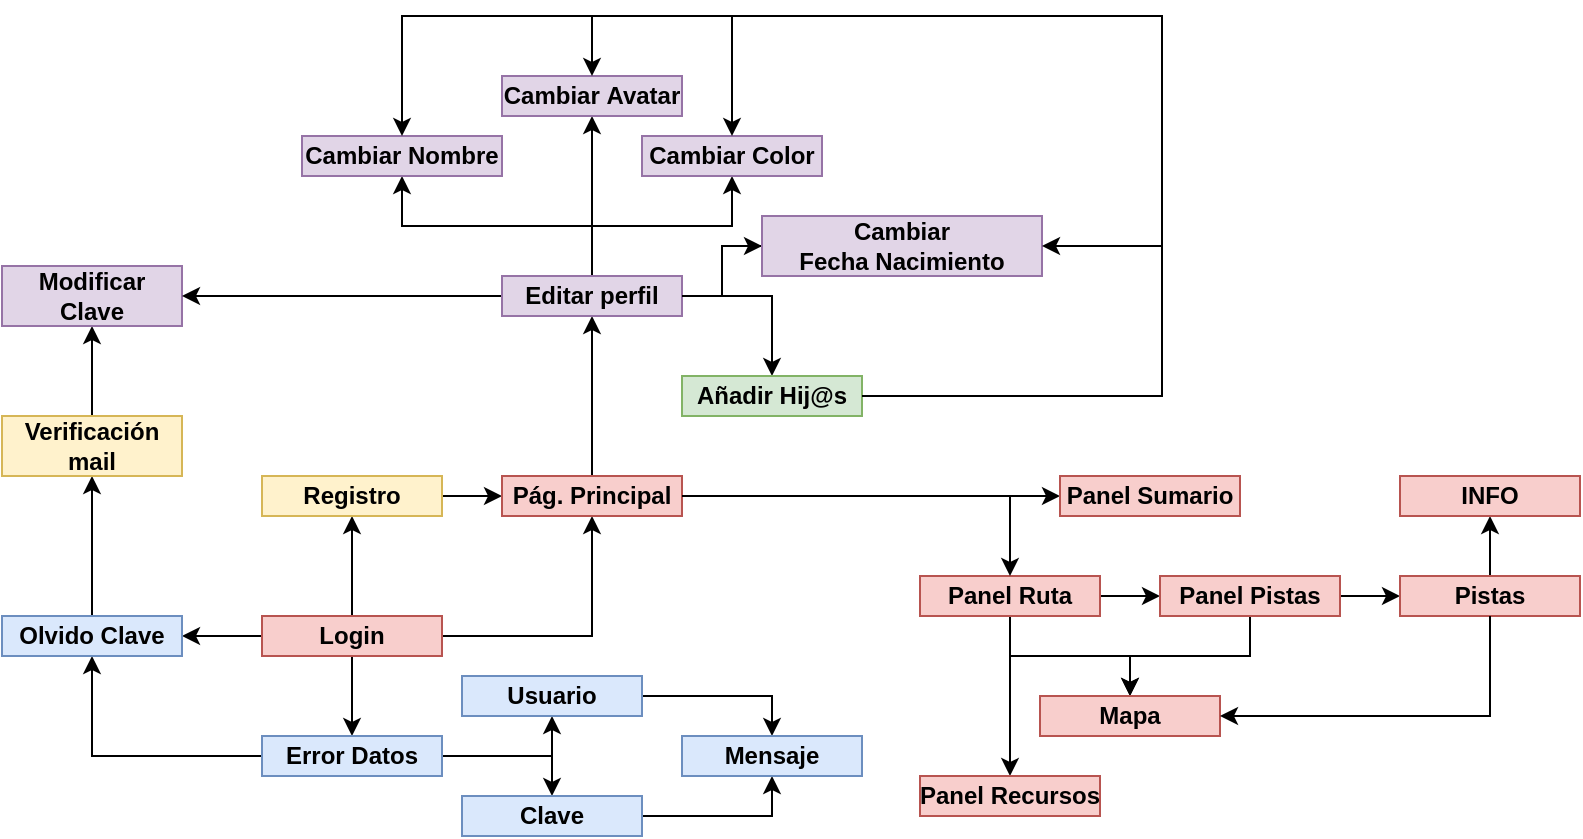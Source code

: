 <mxfile version="20.8.20" type="github">
  <diagram id="yPxyJZ8AM_hMuL3Unpa9" name="gitflow">
    <mxGraphModel dx="734" dy="1538" grid="1" gridSize="10" guides="1" tooltips="1" connect="1" arrows="1" fold="1" page="1" pageScale="1" pageWidth="850" pageHeight="1100" math="0" shadow="0">
      <root>
        <mxCell id="0" />
        <mxCell id="1" parent="0" />
        <mxCell id="5Rih-MG8HyRaD6ZimhWQ-180" value="" style="edgeStyle=orthogonalEdgeStyle;rounded=0;orthogonalLoop=1;jettySize=auto;html=1;" edge="1" parent="1" source="7" target="5Rih-MG8HyRaD6ZimhWQ-178">
          <mxGeometry relative="1" as="geometry" />
        </mxCell>
        <mxCell id="5Rih-MG8HyRaD6ZimhWQ-184" value="" style="edgeStyle=orthogonalEdgeStyle;rounded=0;orthogonalLoop=1;jettySize=auto;html=1;" edge="1" parent="1" source="7" target="5Rih-MG8HyRaD6ZimhWQ-179">
          <mxGeometry relative="1" as="geometry" />
        </mxCell>
        <mxCell id="5Rih-MG8HyRaD6ZimhWQ-187" value="" style="edgeStyle=orthogonalEdgeStyle;rounded=0;orthogonalLoop=1;jettySize=auto;html=1;" edge="1" parent="1" source="7" target="5Rih-MG8HyRaD6ZimhWQ-185">
          <mxGeometry relative="1" as="geometry" />
        </mxCell>
        <mxCell id="5Rih-MG8HyRaD6ZimhWQ-202" value="" style="edgeStyle=orthogonalEdgeStyle;rounded=0;orthogonalLoop=1;jettySize=auto;html=1;" edge="1" parent="1" source="7" target="5Rih-MG8HyRaD6ZimhWQ-201">
          <mxGeometry relative="1" as="geometry" />
        </mxCell>
        <mxCell id="7" value="&lt;b&gt;Login&lt;/b&gt;" style="text;html=1;strokeColor=#b85450;fillColor=#f8cecc;align=center;verticalAlign=middle;whiteSpace=wrap;rounded=0;" parent="1" vertex="1">
          <mxGeometry x="210" y="200" width="90" height="20" as="geometry" />
        </mxCell>
        <mxCell id="5Rih-MG8HyRaD6ZimhWQ-186" value="" style="edgeStyle=orthogonalEdgeStyle;rounded=0;orthogonalLoop=1;jettySize=auto;html=1;" edge="1" parent="1" source="5Rih-MG8HyRaD6ZimhWQ-178" target="5Rih-MG8HyRaD6ZimhWQ-179">
          <mxGeometry relative="1" as="geometry" />
        </mxCell>
        <mxCell id="5Rih-MG8HyRaD6ZimhWQ-178" value="&lt;b&gt;Registro&lt;/b&gt;" style="text;html=1;strokeColor=#d6b656;fillColor=#fff2cc;align=center;verticalAlign=middle;whiteSpace=wrap;rounded=0;" vertex="1" parent="1">
          <mxGeometry x="210" y="130" width="90" height="20" as="geometry" />
        </mxCell>
        <mxCell id="5Rih-MG8HyRaD6ZimhWQ-209" value="" style="edgeStyle=orthogonalEdgeStyle;rounded=0;orthogonalLoop=1;jettySize=auto;html=1;" edge="1" parent="1" source="5Rih-MG8HyRaD6ZimhWQ-179" target="5Rih-MG8HyRaD6ZimhWQ-208">
          <mxGeometry relative="1" as="geometry" />
        </mxCell>
        <mxCell id="5Rih-MG8HyRaD6ZimhWQ-234" value="" style="edgeStyle=orthogonalEdgeStyle;rounded=0;orthogonalLoop=1;jettySize=auto;html=1;" edge="1" parent="1" source="5Rih-MG8HyRaD6ZimhWQ-179" target="5Rih-MG8HyRaD6ZimhWQ-227">
          <mxGeometry relative="1" as="geometry" />
        </mxCell>
        <mxCell id="5Rih-MG8HyRaD6ZimhWQ-179" value="&lt;b&gt;Pág. Principal&lt;/b&gt;" style="text;html=1;strokeColor=#b85450;fillColor=#f8cecc;align=center;verticalAlign=middle;whiteSpace=wrap;rounded=0;" vertex="1" parent="1">
          <mxGeometry x="330" y="130" width="90" height="20" as="geometry" />
        </mxCell>
        <mxCell id="5Rih-MG8HyRaD6ZimhWQ-196" value="" style="edgeStyle=orthogonalEdgeStyle;rounded=0;orthogonalLoop=1;jettySize=auto;html=1;" edge="1" parent="1" source="5Rih-MG8HyRaD6ZimhWQ-185" target="5Rih-MG8HyRaD6ZimhWQ-192">
          <mxGeometry relative="1" as="geometry" />
        </mxCell>
        <mxCell id="5Rih-MG8HyRaD6ZimhWQ-197" value="" style="edgeStyle=orthogonalEdgeStyle;rounded=0;orthogonalLoop=1;jettySize=auto;html=1;" edge="1" parent="1" source="5Rih-MG8HyRaD6ZimhWQ-185" target="5Rih-MG8HyRaD6ZimhWQ-188">
          <mxGeometry relative="1" as="geometry" />
        </mxCell>
        <mxCell id="5Rih-MG8HyRaD6ZimhWQ-205" value="" style="edgeStyle=orthogonalEdgeStyle;rounded=0;orthogonalLoop=1;jettySize=auto;html=1;" edge="1" parent="1" source="5Rih-MG8HyRaD6ZimhWQ-185" target="5Rih-MG8HyRaD6ZimhWQ-201">
          <mxGeometry relative="1" as="geometry" />
        </mxCell>
        <mxCell id="5Rih-MG8HyRaD6ZimhWQ-185" value="&lt;b&gt;Error Datos&lt;/b&gt;" style="text;html=1;strokeColor=#6c8ebf;fillColor=#dae8fc;align=center;verticalAlign=middle;whiteSpace=wrap;rounded=0;" vertex="1" parent="1">
          <mxGeometry x="210" y="260" width="90" height="20" as="geometry" />
        </mxCell>
        <mxCell id="5Rih-MG8HyRaD6ZimhWQ-199" value="" style="edgeStyle=orthogonalEdgeStyle;rounded=0;orthogonalLoop=1;jettySize=auto;html=1;" edge="1" parent="1" source="5Rih-MG8HyRaD6ZimhWQ-188" target="5Rih-MG8HyRaD6ZimhWQ-198">
          <mxGeometry relative="1" as="geometry" />
        </mxCell>
        <mxCell id="5Rih-MG8HyRaD6ZimhWQ-188" value="&lt;b&gt;Usuario&lt;/b&gt;" style="text;html=1;strokeColor=#6c8ebf;fillColor=#dae8fc;align=center;verticalAlign=middle;whiteSpace=wrap;rounded=0;" vertex="1" parent="1">
          <mxGeometry x="310" y="230" width="90" height="20" as="geometry" />
        </mxCell>
        <mxCell id="5Rih-MG8HyRaD6ZimhWQ-200" value="" style="edgeStyle=orthogonalEdgeStyle;rounded=0;orthogonalLoop=1;jettySize=auto;html=1;" edge="1" parent="1" source="5Rih-MG8HyRaD6ZimhWQ-192" target="5Rih-MG8HyRaD6ZimhWQ-198">
          <mxGeometry relative="1" as="geometry" />
        </mxCell>
        <mxCell id="5Rih-MG8HyRaD6ZimhWQ-192" value="&lt;b&gt;Clave&lt;/b&gt;" style="text;html=1;strokeColor=#6c8ebf;fillColor=#dae8fc;align=center;verticalAlign=middle;whiteSpace=wrap;rounded=0;" vertex="1" parent="1">
          <mxGeometry x="310" y="290" width="90" height="20" as="geometry" />
        </mxCell>
        <mxCell id="5Rih-MG8HyRaD6ZimhWQ-198" value="&lt;b&gt;Mensaje&lt;/b&gt;" style="text;html=1;strokeColor=#6c8ebf;fillColor=#dae8fc;align=center;verticalAlign=middle;whiteSpace=wrap;rounded=0;" vertex="1" parent="1">
          <mxGeometry x="420" y="260" width="90" height="20" as="geometry" />
        </mxCell>
        <mxCell id="5Rih-MG8HyRaD6ZimhWQ-204" value="" style="edgeStyle=orthogonalEdgeStyle;rounded=0;orthogonalLoop=1;jettySize=auto;html=1;" edge="1" parent="1" source="5Rih-MG8HyRaD6ZimhWQ-201" target="5Rih-MG8HyRaD6ZimhWQ-203">
          <mxGeometry relative="1" as="geometry" />
        </mxCell>
        <mxCell id="5Rih-MG8HyRaD6ZimhWQ-201" value="&lt;b&gt;Olvido Clave&lt;/b&gt;" style="text;html=1;strokeColor=#6c8ebf;fillColor=#dae8fc;align=center;verticalAlign=middle;whiteSpace=wrap;rounded=0;" vertex="1" parent="1">
          <mxGeometry x="80" y="200" width="90" height="20" as="geometry" />
        </mxCell>
        <mxCell id="5Rih-MG8HyRaD6ZimhWQ-207" value="" style="edgeStyle=orthogonalEdgeStyle;rounded=0;orthogonalLoop=1;jettySize=auto;html=1;" edge="1" parent="1" source="5Rih-MG8HyRaD6ZimhWQ-203" target="5Rih-MG8HyRaD6ZimhWQ-206">
          <mxGeometry relative="1" as="geometry" />
        </mxCell>
        <mxCell id="5Rih-MG8HyRaD6ZimhWQ-203" value="&lt;b&gt;Verificación mail&lt;/b&gt;" style="text;html=1;strokeColor=#d6b656;fillColor=#fff2cc;align=center;verticalAlign=middle;whiteSpace=wrap;rounded=0;" vertex="1" parent="1">
          <mxGeometry x="80" y="100" width="90" height="30" as="geometry" />
        </mxCell>
        <mxCell id="5Rih-MG8HyRaD6ZimhWQ-206" value="&lt;b&gt;Modificar&lt;br&gt;Clave&lt;br&gt;&lt;/b&gt;" style="text;html=1;strokeColor=#9673a6;fillColor=#e1d5e7;align=center;verticalAlign=middle;whiteSpace=wrap;rounded=0;" vertex="1" parent="1">
          <mxGeometry x="80" y="25" width="90" height="30" as="geometry" />
        </mxCell>
        <mxCell id="5Rih-MG8HyRaD6ZimhWQ-210" value="" style="edgeStyle=orthogonalEdgeStyle;rounded=0;orthogonalLoop=1;jettySize=auto;html=1;" edge="1" parent="1" source="5Rih-MG8HyRaD6ZimhWQ-208" target="5Rih-MG8HyRaD6ZimhWQ-206">
          <mxGeometry relative="1" as="geometry" />
        </mxCell>
        <mxCell id="5Rih-MG8HyRaD6ZimhWQ-212" value="" style="edgeStyle=orthogonalEdgeStyle;rounded=0;orthogonalLoop=1;jettySize=auto;html=1;" edge="1" parent="1" source="5Rih-MG8HyRaD6ZimhWQ-208" target="5Rih-MG8HyRaD6ZimhWQ-211">
          <mxGeometry relative="1" as="geometry" />
        </mxCell>
        <mxCell id="5Rih-MG8HyRaD6ZimhWQ-214" value="" style="edgeStyle=orthogonalEdgeStyle;rounded=0;orthogonalLoop=1;jettySize=auto;html=1;" edge="1" parent="1" source="5Rih-MG8HyRaD6ZimhWQ-208" target="5Rih-MG8HyRaD6ZimhWQ-213">
          <mxGeometry relative="1" as="geometry" />
        </mxCell>
        <mxCell id="5Rih-MG8HyRaD6ZimhWQ-216" value="" style="edgeStyle=orthogonalEdgeStyle;rounded=0;orthogonalLoop=1;jettySize=auto;html=1;" edge="1" parent="1" source="5Rih-MG8HyRaD6ZimhWQ-208" target="5Rih-MG8HyRaD6ZimhWQ-215">
          <mxGeometry relative="1" as="geometry" />
        </mxCell>
        <mxCell id="5Rih-MG8HyRaD6ZimhWQ-218" value="" style="edgeStyle=orthogonalEdgeStyle;rounded=0;orthogonalLoop=1;jettySize=auto;html=1;startArrow=none;exitX=1;exitY=0.5;exitDx=0;exitDy=0;" edge="1" parent="1" source="5Rih-MG8HyRaD6ZimhWQ-208" target="5Rih-MG8HyRaD6ZimhWQ-217">
          <mxGeometry relative="1" as="geometry" />
        </mxCell>
        <mxCell id="5Rih-MG8HyRaD6ZimhWQ-222" value="" style="edgeStyle=orthogonalEdgeStyle;rounded=0;orthogonalLoop=1;jettySize=auto;html=1;" edge="1" parent="1" source="5Rih-MG8HyRaD6ZimhWQ-208" target="5Rih-MG8HyRaD6ZimhWQ-219">
          <mxGeometry relative="1" as="geometry" />
        </mxCell>
        <mxCell id="5Rih-MG8HyRaD6ZimhWQ-208" value="&lt;b&gt;Editar perfil&lt;/b&gt;" style="text;html=1;strokeColor=#9673a6;fillColor=#e1d5e7;align=center;verticalAlign=middle;whiteSpace=wrap;rounded=0;" vertex="1" parent="1">
          <mxGeometry x="330" y="30" width="90" height="20" as="geometry" />
        </mxCell>
        <mxCell id="5Rih-MG8HyRaD6ZimhWQ-211" value="&lt;b&gt;Cambiar Nombre&lt;/b&gt;" style="text;html=1;strokeColor=#9673a6;fillColor=#e1d5e7;align=center;verticalAlign=middle;whiteSpace=wrap;rounded=0;" vertex="1" parent="1">
          <mxGeometry x="230" y="-40" width="100" height="20" as="geometry" />
        </mxCell>
        <mxCell id="5Rih-MG8HyRaD6ZimhWQ-213" value="&lt;span style=&quot;font-size: 12px;&quot;&gt;&lt;b&gt;Cambiar&lt;/b&gt;&lt;/span&gt;&lt;b&gt;&amp;nbsp;Avatar&lt;/b&gt;" style="text;html=1;strokeColor=#9673a6;fillColor=#e1d5e7;align=center;verticalAlign=middle;whiteSpace=wrap;rounded=0;" vertex="1" parent="1">
          <mxGeometry x="330" y="-70" width="90" height="20" as="geometry" />
        </mxCell>
        <mxCell id="5Rih-MG8HyRaD6ZimhWQ-215" value="&lt;span style=&quot;font-size: 12px;&quot;&gt;&lt;b&gt;Cambiar&lt;/b&gt;&lt;/span&gt;&lt;b&gt;&amp;nbsp;Color&lt;/b&gt;" style="text;html=1;strokeColor=#9673a6;fillColor=#e1d5e7;align=center;verticalAlign=middle;whiteSpace=wrap;rounded=0;" vertex="1" parent="1">
          <mxGeometry x="400" y="-40" width="90" height="20" as="geometry" />
        </mxCell>
        <mxCell id="5Rih-MG8HyRaD6ZimhWQ-217" value="&lt;b&gt;Añadir Hij@s&lt;/b&gt;" style="text;html=1;strokeColor=#82b366;fillColor=#d5e8d4;align=center;verticalAlign=middle;whiteSpace=wrap;rounded=0;" vertex="1" parent="1">
          <mxGeometry x="420" y="80" width="90" height="20" as="geometry" />
        </mxCell>
        <mxCell id="5Rih-MG8HyRaD6ZimhWQ-221" value="" style="edgeStyle=orthogonalEdgeStyle;rounded=0;orthogonalLoop=1;jettySize=auto;html=1;endArrow=none;" edge="1" parent="1" source="5Rih-MG8HyRaD6ZimhWQ-208" target="5Rih-MG8HyRaD6ZimhWQ-219">
          <mxGeometry relative="1" as="geometry">
            <mxPoint x="420" y="40" as="sourcePoint" />
            <mxPoint x="635" y="110" as="targetPoint" />
          </mxGeometry>
        </mxCell>
        <mxCell id="5Rih-MG8HyRaD6ZimhWQ-219" value="&lt;b&gt;Cambiar &lt;br&gt;Fecha Nacimiento&lt;/b&gt;" style="text;html=1;strokeColor=#9673a6;fillColor=#e1d5e7;align=center;verticalAlign=middle;whiteSpace=wrap;rounded=0;" vertex="1" parent="1">
          <mxGeometry x="460" width="140" height="30" as="geometry" />
        </mxCell>
        <mxCell id="5Rih-MG8HyRaD6ZimhWQ-223" value="" style="endArrow=classic;html=1;rounded=0;exitX=1;exitY=0.5;exitDx=0;exitDy=0;entryX=1;entryY=0.5;entryDx=0;entryDy=0;" edge="1" parent="1" source="5Rih-MG8HyRaD6ZimhWQ-217" target="5Rih-MG8HyRaD6ZimhWQ-219">
          <mxGeometry width="50" height="50" relative="1" as="geometry">
            <mxPoint x="320" y="150" as="sourcePoint" />
            <mxPoint x="370" y="100" as="targetPoint" />
            <Array as="points">
              <mxPoint x="660" y="90" />
              <mxPoint x="660" y="15" />
            </Array>
          </mxGeometry>
        </mxCell>
        <mxCell id="5Rih-MG8HyRaD6ZimhWQ-224" value="" style="endArrow=classic;html=1;rounded=0;exitX=1;exitY=0.5;exitDx=0;exitDy=0;entryX=0.5;entryY=0;entryDx=0;entryDy=0;" edge="1" parent="1" source="5Rih-MG8HyRaD6ZimhWQ-217" target="5Rih-MG8HyRaD6ZimhWQ-211">
          <mxGeometry width="50" height="50" relative="1" as="geometry">
            <mxPoint x="520" y="100" as="sourcePoint" />
            <mxPoint x="270" y="-100" as="targetPoint" />
            <Array as="points">
              <mxPoint x="660" y="90" />
              <mxPoint x="660" y="-100" />
              <mxPoint x="470" y="-100" />
              <mxPoint x="280" y="-100" />
            </Array>
          </mxGeometry>
        </mxCell>
        <mxCell id="5Rih-MG8HyRaD6ZimhWQ-225" value="" style="endArrow=classic;html=1;rounded=0;entryX=0.5;entryY=0;entryDx=0;entryDy=0;" edge="1" parent="1" target="5Rih-MG8HyRaD6ZimhWQ-213">
          <mxGeometry width="50" height="50" relative="1" as="geometry">
            <mxPoint x="375" y="-100" as="sourcePoint" />
            <mxPoint x="370" y="100" as="targetPoint" />
          </mxGeometry>
        </mxCell>
        <mxCell id="5Rih-MG8HyRaD6ZimhWQ-226" value="" style="endArrow=classic;html=1;rounded=0;entryX=0.5;entryY=0;entryDx=0;entryDy=0;" edge="1" parent="1" target="5Rih-MG8HyRaD6ZimhWQ-215">
          <mxGeometry width="50" height="50" relative="1" as="geometry">
            <mxPoint x="445" y="-100" as="sourcePoint" />
            <mxPoint x="449" y="-60" as="targetPoint" />
          </mxGeometry>
        </mxCell>
        <mxCell id="5Rih-MG8HyRaD6ZimhWQ-227" value="&lt;b&gt;Panel Sumario&lt;/b&gt;" style="text;html=1;strokeColor=#b85450;fillColor=#f8cecc;align=center;verticalAlign=middle;whiteSpace=wrap;rounded=0;" vertex="1" parent="1">
          <mxGeometry x="609" y="130" width="90" height="20" as="geometry" />
        </mxCell>
        <mxCell id="5Rih-MG8HyRaD6ZimhWQ-242" value="" style="edgeStyle=orthogonalEdgeStyle;rounded=0;orthogonalLoop=1;jettySize=auto;html=1;" edge="1" parent="1" source="5Rih-MG8HyRaD6ZimhWQ-236" target="5Rih-MG8HyRaD6ZimhWQ-241">
          <mxGeometry relative="1" as="geometry" />
        </mxCell>
        <mxCell id="5Rih-MG8HyRaD6ZimhWQ-255" value="" style="edgeStyle=orthogonalEdgeStyle;rounded=0;orthogonalLoop=1;jettySize=auto;html=1;" edge="1" parent="1" source="5Rih-MG8HyRaD6ZimhWQ-236" target="5Rih-MG8HyRaD6ZimhWQ-243">
          <mxGeometry relative="1" as="geometry" />
        </mxCell>
        <mxCell id="5Rih-MG8HyRaD6ZimhWQ-257" value="" style="edgeStyle=orthogonalEdgeStyle;rounded=0;orthogonalLoop=1;jettySize=auto;html=1;" edge="1" parent="1" source="5Rih-MG8HyRaD6ZimhWQ-236" target="5Rih-MG8HyRaD6ZimhWQ-256">
          <mxGeometry relative="1" as="geometry" />
        </mxCell>
        <mxCell id="5Rih-MG8HyRaD6ZimhWQ-236" value="&lt;b&gt;Panel Ruta&lt;/b&gt;" style="text;html=1;strokeColor=#b85450;fillColor=#f8cecc;align=center;verticalAlign=middle;whiteSpace=wrap;rounded=0;" vertex="1" parent="1">
          <mxGeometry x="539" y="180" width="90" height="20" as="geometry" />
        </mxCell>
        <mxCell id="5Rih-MG8HyRaD6ZimhWQ-239" value="" style="edgeStyle=orthogonalEdgeStyle;rounded=0;orthogonalLoop=1;jettySize=auto;html=1;exitX=1;exitY=0.5;exitDx=0;exitDy=0;entryX=0.5;entryY=0;entryDx=0;entryDy=0;" edge="1" parent="1" source="5Rih-MG8HyRaD6ZimhWQ-179" target="5Rih-MG8HyRaD6ZimhWQ-236">
          <mxGeometry relative="1" as="geometry">
            <mxPoint x="430" y="150" as="sourcePoint" />
            <mxPoint x="590" y="120" as="targetPoint" />
          </mxGeometry>
        </mxCell>
        <mxCell id="5Rih-MG8HyRaD6ZimhWQ-244" value="" style="edgeStyle=orthogonalEdgeStyle;rounded=0;orthogonalLoop=1;jettySize=auto;html=1;" edge="1" parent="1" source="5Rih-MG8HyRaD6ZimhWQ-241" target="5Rih-MG8HyRaD6ZimhWQ-243">
          <mxGeometry relative="1" as="geometry" />
        </mxCell>
        <mxCell id="5Rih-MG8HyRaD6ZimhWQ-247" value="" style="edgeStyle=orthogonalEdgeStyle;rounded=0;orthogonalLoop=1;jettySize=auto;html=1;" edge="1" parent="1" source="5Rih-MG8HyRaD6ZimhWQ-241" target="5Rih-MG8HyRaD6ZimhWQ-246">
          <mxGeometry relative="1" as="geometry" />
        </mxCell>
        <mxCell id="5Rih-MG8HyRaD6ZimhWQ-241" value="&lt;b&gt;Panel Pistas&lt;/b&gt;" style="text;html=1;strokeColor=#b85450;fillColor=#f8cecc;align=center;verticalAlign=middle;whiteSpace=wrap;rounded=0;" vertex="1" parent="1">
          <mxGeometry x="659" y="180" width="90" height="20" as="geometry" />
        </mxCell>
        <mxCell id="5Rih-MG8HyRaD6ZimhWQ-243" value="&lt;b&gt;Mapa&lt;/b&gt;" style="text;html=1;strokeColor=#b85450;fillColor=#f8cecc;align=center;verticalAlign=middle;whiteSpace=wrap;rounded=0;" vertex="1" parent="1">
          <mxGeometry x="599" y="240" width="90" height="20" as="geometry" />
        </mxCell>
        <mxCell id="5Rih-MG8HyRaD6ZimhWQ-252" value="" style="edgeStyle=orthogonalEdgeStyle;rounded=0;orthogonalLoop=1;jettySize=auto;html=1;" edge="1" parent="1" source="5Rih-MG8HyRaD6ZimhWQ-246" target="5Rih-MG8HyRaD6ZimhWQ-248">
          <mxGeometry relative="1" as="geometry" />
        </mxCell>
        <mxCell id="5Rih-MG8HyRaD6ZimhWQ-246" value="&lt;b&gt;Pistas&lt;/b&gt;" style="text;html=1;strokeColor=#b85450;fillColor=#f8cecc;align=center;verticalAlign=middle;whiteSpace=wrap;rounded=0;" vertex="1" parent="1">
          <mxGeometry x="779" y="180" width="90" height="20" as="geometry" />
        </mxCell>
        <mxCell id="5Rih-MG8HyRaD6ZimhWQ-248" value="&lt;b&gt;INFO&lt;/b&gt;" style="text;html=1;strokeColor=#b85450;fillColor=#f8cecc;align=center;verticalAlign=middle;whiteSpace=wrap;rounded=0;" vertex="1" parent="1">
          <mxGeometry x="779" y="130" width="90" height="20" as="geometry" />
        </mxCell>
        <mxCell id="5Rih-MG8HyRaD6ZimhWQ-251" value="" style="endArrow=classic;html=1;rounded=0;exitX=0.5;exitY=1;exitDx=0;exitDy=0;entryX=1;entryY=0.5;entryDx=0;entryDy=0;" edge="1" parent="1" source="5Rih-MG8HyRaD6ZimhWQ-246" target="5Rih-MG8HyRaD6ZimhWQ-243">
          <mxGeometry width="50" height="50" relative="1" as="geometry">
            <mxPoint x="580" y="150" as="sourcePoint" />
            <mxPoint x="630" y="100" as="targetPoint" />
            <Array as="points">
              <mxPoint x="824" y="250" />
            </Array>
          </mxGeometry>
        </mxCell>
        <mxCell id="5Rih-MG8HyRaD6ZimhWQ-256" value="&lt;b&gt;Panel&amp;nbsp;&lt;/b&gt;&lt;span style=&quot;font-size: 12px;&quot;&gt;&lt;b&gt;Recursos&lt;/b&gt;&lt;/span&gt;" style="text;html=1;strokeColor=#b85450;fillColor=#f8cecc;align=center;verticalAlign=middle;whiteSpace=wrap;rounded=0;" vertex="1" parent="1">
          <mxGeometry x="539" y="280" width="90" height="20" as="geometry" />
        </mxCell>
      </root>
    </mxGraphModel>
  </diagram>
</mxfile>
